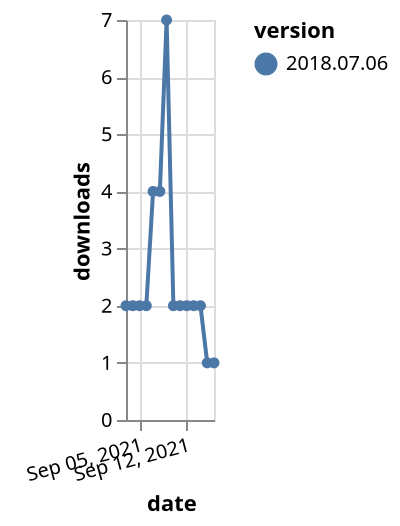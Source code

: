 {"$schema": "https://vega.github.io/schema/vega-lite/v5.json", "description": "A simple bar chart with embedded data.", "data": {"values": [{"date": "2021-09-03", "total": 2075, "delta": 2, "version": "2018.07.06"}, {"date": "2021-09-04", "total": 2077, "delta": 2, "version": "2018.07.06"}, {"date": "2021-09-05", "total": 2079, "delta": 2, "version": "2018.07.06"}, {"date": "2021-09-06", "total": 2081, "delta": 2, "version": "2018.07.06"}, {"date": "2021-09-07", "total": 2085, "delta": 4, "version": "2018.07.06"}, {"date": "2021-09-08", "total": 2089, "delta": 4, "version": "2018.07.06"}, {"date": "2021-09-09", "total": 2096, "delta": 7, "version": "2018.07.06"}, {"date": "2021-09-10", "total": 2098, "delta": 2, "version": "2018.07.06"}, {"date": "2021-09-11", "total": 2100, "delta": 2, "version": "2018.07.06"}, {"date": "2021-09-12", "total": 2102, "delta": 2, "version": "2018.07.06"}, {"date": "2021-09-13", "total": 2104, "delta": 2, "version": "2018.07.06"}, {"date": "2021-09-14", "total": 2106, "delta": 2, "version": "2018.07.06"}, {"date": "2021-09-15", "total": 2107, "delta": 1, "version": "2018.07.06"}, {"date": "2021-09-16", "total": 2108, "delta": 1, "version": "2018.07.06"}]}, "width": "container", "mark": {"type": "line", "point": {"filled": true}}, "encoding": {"x": {"field": "date", "type": "temporal", "timeUnit": "yearmonthdate", "title": "date", "axis": {"labelAngle": -15}}, "y": {"field": "delta", "type": "quantitative", "title": "downloads"}, "color": {"field": "version", "type": "nominal"}, "tooltip": {"field": "delta"}}}